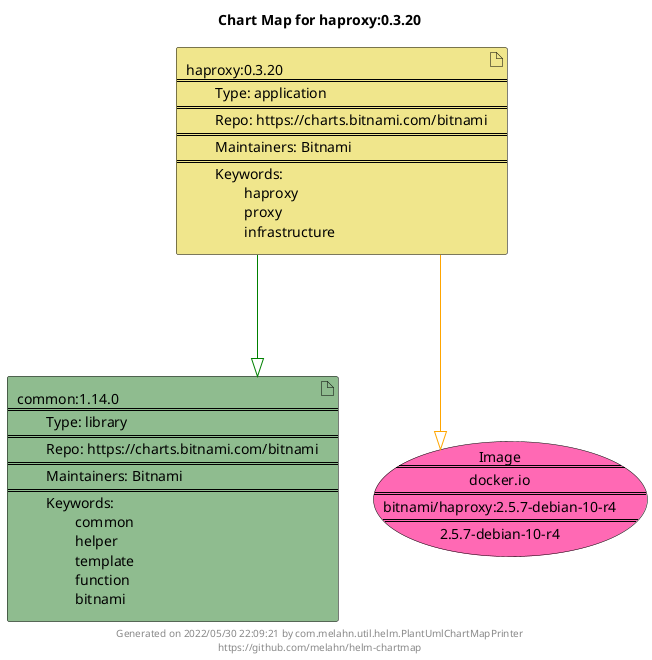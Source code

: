 @startuml
skinparam linetype ortho
skinparam backgroundColor white
skinparam usecaseBorderColor black
skinparam usecaseArrowColor LightSlateGray
skinparam artifactBorderColor black
skinparam artifactArrowColor LightSlateGray

title Chart Map for haproxy:0.3.20

'There are 2 referenced Helm Charts
artifact "common:1.14.0\n====\n\tType: library\n====\n\tRepo: https://charts.bitnami.com/bitnami\n====\n\tMaintainers: Bitnami\n====\n\tKeywords: \n\t\tcommon\n\t\thelper\n\t\ttemplate\n\t\tfunction\n\t\tbitnami" as common_1_14_0 #DarkSeaGreen
artifact "haproxy:0.3.20\n====\n\tType: application\n====\n\tRepo: https://charts.bitnami.com/bitnami\n====\n\tMaintainers: Bitnami\n====\n\tKeywords: \n\t\thaproxy\n\t\tproxy\n\t\tinfrastructure" as haproxy_0_3_20 #Khaki

'There is one referenced Docker Image
usecase "Image\n====\ndocker.io\n====\nbitnami/haproxy:2.5.7-debian-10-r4\n====\n2.5.7-debian-10-r4" as docker_io_bitnami_haproxy_2_5_7_debian_10_r4 #HotPink

'Chart Dependencies
haproxy_0_3_20--[#green]-|>common_1_14_0
haproxy_0_3_20--[#orange]-|>docker_io_bitnami_haproxy_2_5_7_debian_10_r4

center footer Generated on 2022/05/30 22:09:21 by com.melahn.util.helm.PlantUmlChartMapPrinter\nhttps://github.com/melahn/helm-chartmap
@enduml
